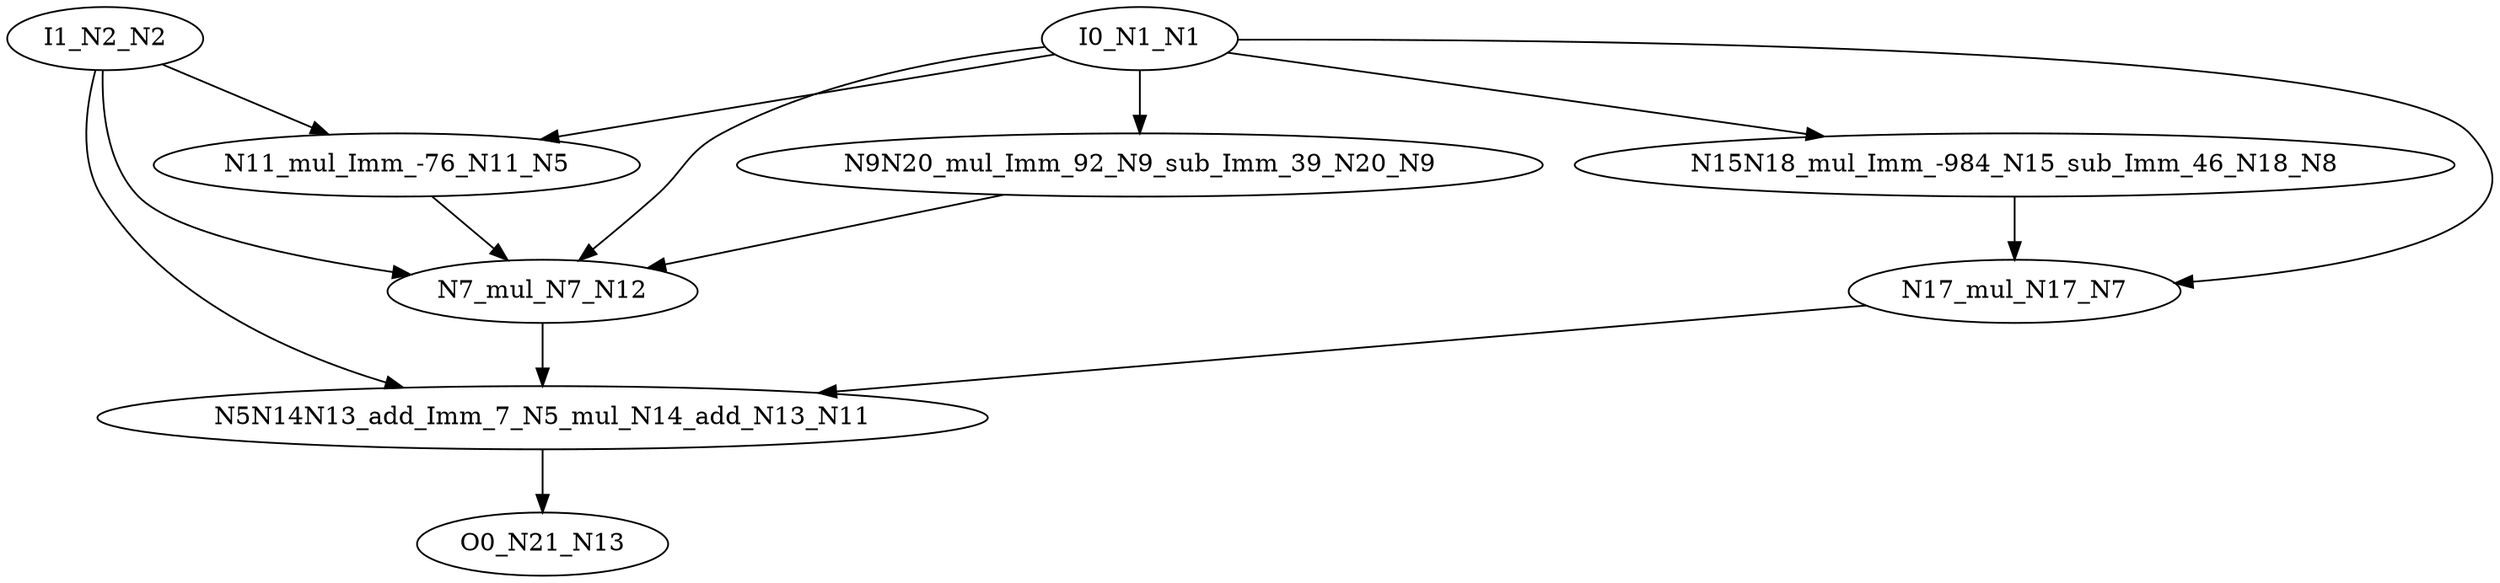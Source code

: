 digraph graphname {
N12 [color="black", ntype="operation", label="N7_mul_N7_N12"];
N13 [color="black", ntype="outvar", label="O0_N21_N13"];
N11 [color="black", ntype="operation", label="N5N14N13_add_Imm_7_N5_mul_N14_add_N13_N11"];
N8 [color="black", ntype="operation", label="N15N18_mul_Imm_-984_N15_sub_Imm_46_N18_N8"];
N9 [color="black", ntype="operation", label="N9N20_mul_Imm_92_N9_sub_Imm_39_N20_N9"];
N1 [color="black", ntype="invar", label="I0_N1_N1"];
N2 [color="black", ntype="invar", label="I1_N2_N2"];
N5 [color="black", ntype="operation", label="N11_mul_Imm_-76_N11_N5"];
N7 [color="black", ntype="operation", label="N17_mul_N17_N7"];
N12 -> N11;
N11 -> N13;
N8 -> N7;
N9 -> N12;
N1 -> N12;
N1 -> N9;
N1 -> N7;
N1 -> N8;
N1 -> N5;
N2 -> N11;
N2 -> N12;
N2 -> N5;
N5 -> N12;
N7 -> N11;
}
